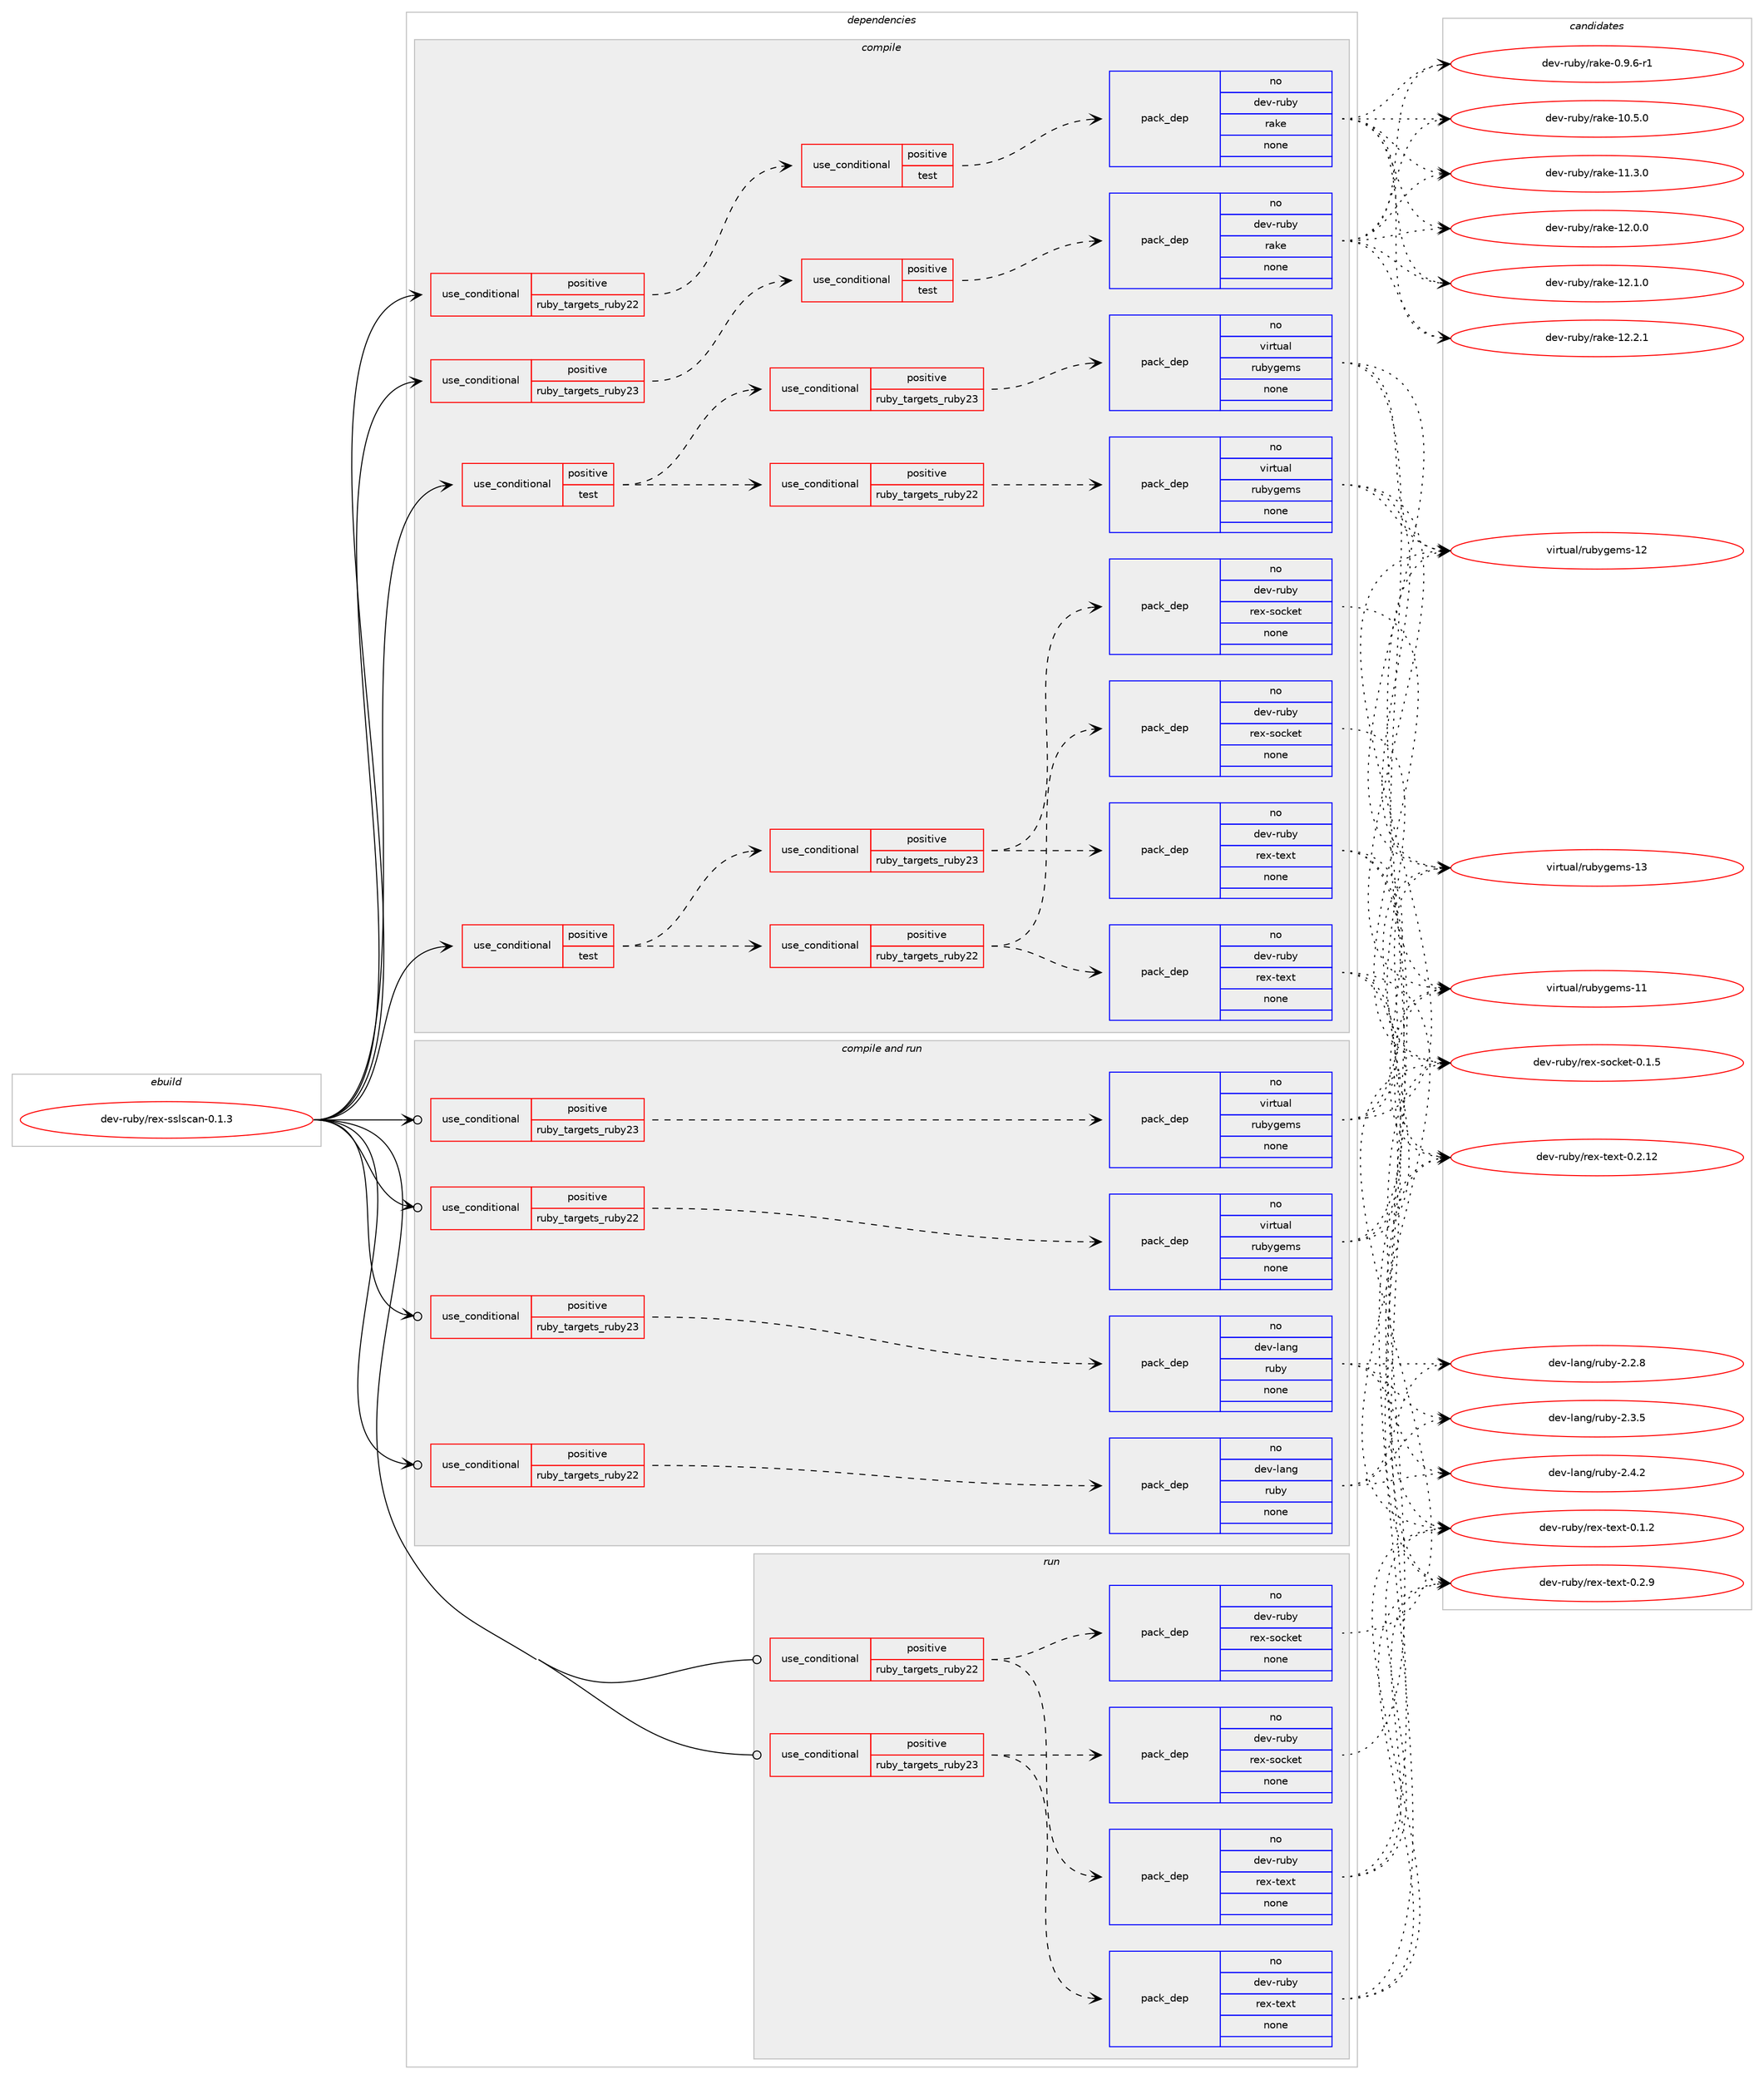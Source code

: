 digraph prolog {

# *************
# Graph options
# *************

newrank=true;
concentrate=true;
compound=true;
graph [rankdir=LR,fontname=Helvetica,fontsize=10,ranksep=1.5];#, ranksep=2.5, nodesep=0.2];
edge  [arrowhead=vee];
node  [fontname=Helvetica,fontsize=10];

# **********
# The ebuild
# **********

subgraph cluster_leftcol {
color=gray;
rank=same;
label=<<i>ebuild</i>>;
id [label="dev-ruby/rex-sslscan-0.1.3", color=red, width=4, href="../dev-ruby/rex-sslscan-0.1.3.svg"];
}

# ****************
# The dependencies
# ****************

subgraph cluster_midcol {
color=gray;
label=<<i>dependencies</i>>;
subgraph cluster_compile {
fillcolor="#eeeeee";
style=filled;
label=<<i>compile</i>>;
subgraph cond68689 {
dependency261820 [label=<<TABLE BORDER="0" CELLBORDER="1" CELLSPACING="0" CELLPADDING="4"><TR><TD ROWSPAN="3" CELLPADDING="10">use_conditional</TD></TR><TR><TD>positive</TD></TR><TR><TD>ruby_targets_ruby22</TD></TR></TABLE>>, shape=none, color=red];
subgraph cond68690 {
dependency261821 [label=<<TABLE BORDER="0" CELLBORDER="1" CELLSPACING="0" CELLPADDING="4"><TR><TD ROWSPAN="3" CELLPADDING="10">use_conditional</TD></TR><TR><TD>positive</TD></TR><TR><TD>test</TD></TR></TABLE>>, shape=none, color=red];
subgraph pack189017 {
dependency261822 [label=<<TABLE BORDER="0" CELLBORDER="1" CELLSPACING="0" CELLPADDING="4" WIDTH="220"><TR><TD ROWSPAN="6" CELLPADDING="30">pack_dep</TD></TR><TR><TD WIDTH="110">no</TD></TR><TR><TD>dev-ruby</TD></TR><TR><TD>rake</TD></TR><TR><TD>none</TD></TR><TR><TD></TD></TR></TABLE>>, shape=none, color=blue];
}
dependency261821:e -> dependency261822:w [weight=20,style="dashed",arrowhead="vee"];
}
dependency261820:e -> dependency261821:w [weight=20,style="dashed",arrowhead="vee"];
}
id:e -> dependency261820:w [weight=20,style="solid",arrowhead="vee"];
subgraph cond68691 {
dependency261823 [label=<<TABLE BORDER="0" CELLBORDER="1" CELLSPACING="0" CELLPADDING="4"><TR><TD ROWSPAN="3" CELLPADDING="10">use_conditional</TD></TR><TR><TD>positive</TD></TR><TR><TD>ruby_targets_ruby23</TD></TR></TABLE>>, shape=none, color=red];
subgraph cond68692 {
dependency261824 [label=<<TABLE BORDER="0" CELLBORDER="1" CELLSPACING="0" CELLPADDING="4"><TR><TD ROWSPAN="3" CELLPADDING="10">use_conditional</TD></TR><TR><TD>positive</TD></TR><TR><TD>test</TD></TR></TABLE>>, shape=none, color=red];
subgraph pack189018 {
dependency261825 [label=<<TABLE BORDER="0" CELLBORDER="1" CELLSPACING="0" CELLPADDING="4" WIDTH="220"><TR><TD ROWSPAN="6" CELLPADDING="30">pack_dep</TD></TR><TR><TD WIDTH="110">no</TD></TR><TR><TD>dev-ruby</TD></TR><TR><TD>rake</TD></TR><TR><TD>none</TD></TR><TR><TD></TD></TR></TABLE>>, shape=none, color=blue];
}
dependency261824:e -> dependency261825:w [weight=20,style="dashed",arrowhead="vee"];
}
dependency261823:e -> dependency261824:w [weight=20,style="dashed",arrowhead="vee"];
}
id:e -> dependency261823:w [weight=20,style="solid",arrowhead="vee"];
subgraph cond68693 {
dependency261826 [label=<<TABLE BORDER="0" CELLBORDER="1" CELLSPACING="0" CELLPADDING="4"><TR><TD ROWSPAN="3" CELLPADDING="10">use_conditional</TD></TR><TR><TD>positive</TD></TR><TR><TD>test</TD></TR></TABLE>>, shape=none, color=red];
subgraph cond68694 {
dependency261827 [label=<<TABLE BORDER="0" CELLBORDER="1" CELLSPACING="0" CELLPADDING="4"><TR><TD ROWSPAN="3" CELLPADDING="10">use_conditional</TD></TR><TR><TD>positive</TD></TR><TR><TD>ruby_targets_ruby22</TD></TR></TABLE>>, shape=none, color=red];
subgraph pack189019 {
dependency261828 [label=<<TABLE BORDER="0" CELLBORDER="1" CELLSPACING="0" CELLPADDING="4" WIDTH="220"><TR><TD ROWSPAN="6" CELLPADDING="30">pack_dep</TD></TR><TR><TD WIDTH="110">no</TD></TR><TR><TD>dev-ruby</TD></TR><TR><TD>rex-socket</TD></TR><TR><TD>none</TD></TR><TR><TD></TD></TR></TABLE>>, shape=none, color=blue];
}
dependency261827:e -> dependency261828:w [weight=20,style="dashed",arrowhead="vee"];
subgraph pack189020 {
dependency261829 [label=<<TABLE BORDER="0" CELLBORDER="1" CELLSPACING="0" CELLPADDING="4" WIDTH="220"><TR><TD ROWSPAN="6" CELLPADDING="30">pack_dep</TD></TR><TR><TD WIDTH="110">no</TD></TR><TR><TD>dev-ruby</TD></TR><TR><TD>rex-text</TD></TR><TR><TD>none</TD></TR><TR><TD></TD></TR></TABLE>>, shape=none, color=blue];
}
dependency261827:e -> dependency261829:w [weight=20,style="dashed",arrowhead="vee"];
}
dependency261826:e -> dependency261827:w [weight=20,style="dashed",arrowhead="vee"];
subgraph cond68695 {
dependency261830 [label=<<TABLE BORDER="0" CELLBORDER="1" CELLSPACING="0" CELLPADDING="4"><TR><TD ROWSPAN="3" CELLPADDING="10">use_conditional</TD></TR><TR><TD>positive</TD></TR><TR><TD>ruby_targets_ruby23</TD></TR></TABLE>>, shape=none, color=red];
subgraph pack189021 {
dependency261831 [label=<<TABLE BORDER="0" CELLBORDER="1" CELLSPACING="0" CELLPADDING="4" WIDTH="220"><TR><TD ROWSPAN="6" CELLPADDING="30">pack_dep</TD></TR><TR><TD WIDTH="110">no</TD></TR><TR><TD>dev-ruby</TD></TR><TR><TD>rex-socket</TD></TR><TR><TD>none</TD></TR><TR><TD></TD></TR></TABLE>>, shape=none, color=blue];
}
dependency261830:e -> dependency261831:w [weight=20,style="dashed",arrowhead="vee"];
subgraph pack189022 {
dependency261832 [label=<<TABLE BORDER="0" CELLBORDER="1" CELLSPACING="0" CELLPADDING="4" WIDTH="220"><TR><TD ROWSPAN="6" CELLPADDING="30">pack_dep</TD></TR><TR><TD WIDTH="110">no</TD></TR><TR><TD>dev-ruby</TD></TR><TR><TD>rex-text</TD></TR><TR><TD>none</TD></TR><TR><TD></TD></TR></TABLE>>, shape=none, color=blue];
}
dependency261830:e -> dependency261832:w [weight=20,style="dashed",arrowhead="vee"];
}
dependency261826:e -> dependency261830:w [weight=20,style="dashed",arrowhead="vee"];
}
id:e -> dependency261826:w [weight=20,style="solid",arrowhead="vee"];
subgraph cond68696 {
dependency261833 [label=<<TABLE BORDER="0" CELLBORDER="1" CELLSPACING="0" CELLPADDING="4"><TR><TD ROWSPAN="3" CELLPADDING="10">use_conditional</TD></TR><TR><TD>positive</TD></TR><TR><TD>test</TD></TR></TABLE>>, shape=none, color=red];
subgraph cond68697 {
dependency261834 [label=<<TABLE BORDER="0" CELLBORDER="1" CELLSPACING="0" CELLPADDING="4"><TR><TD ROWSPAN="3" CELLPADDING="10">use_conditional</TD></TR><TR><TD>positive</TD></TR><TR><TD>ruby_targets_ruby22</TD></TR></TABLE>>, shape=none, color=red];
subgraph pack189023 {
dependency261835 [label=<<TABLE BORDER="0" CELLBORDER="1" CELLSPACING="0" CELLPADDING="4" WIDTH="220"><TR><TD ROWSPAN="6" CELLPADDING="30">pack_dep</TD></TR><TR><TD WIDTH="110">no</TD></TR><TR><TD>virtual</TD></TR><TR><TD>rubygems</TD></TR><TR><TD>none</TD></TR><TR><TD></TD></TR></TABLE>>, shape=none, color=blue];
}
dependency261834:e -> dependency261835:w [weight=20,style="dashed",arrowhead="vee"];
}
dependency261833:e -> dependency261834:w [weight=20,style="dashed",arrowhead="vee"];
subgraph cond68698 {
dependency261836 [label=<<TABLE BORDER="0" CELLBORDER="1" CELLSPACING="0" CELLPADDING="4"><TR><TD ROWSPAN="3" CELLPADDING="10">use_conditional</TD></TR><TR><TD>positive</TD></TR><TR><TD>ruby_targets_ruby23</TD></TR></TABLE>>, shape=none, color=red];
subgraph pack189024 {
dependency261837 [label=<<TABLE BORDER="0" CELLBORDER="1" CELLSPACING="0" CELLPADDING="4" WIDTH="220"><TR><TD ROWSPAN="6" CELLPADDING="30">pack_dep</TD></TR><TR><TD WIDTH="110">no</TD></TR><TR><TD>virtual</TD></TR><TR><TD>rubygems</TD></TR><TR><TD>none</TD></TR><TR><TD></TD></TR></TABLE>>, shape=none, color=blue];
}
dependency261836:e -> dependency261837:w [weight=20,style="dashed",arrowhead="vee"];
}
dependency261833:e -> dependency261836:w [weight=20,style="dashed",arrowhead="vee"];
}
id:e -> dependency261833:w [weight=20,style="solid",arrowhead="vee"];
}
subgraph cluster_compileandrun {
fillcolor="#eeeeee";
style=filled;
label=<<i>compile and run</i>>;
subgraph cond68699 {
dependency261838 [label=<<TABLE BORDER="0" CELLBORDER="1" CELLSPACING="0" CELLPADDING="4"><TR><TD ROWSPAN="3" CELLPADDING="10">use_conditional</TD></TR><TR><TD>positive</TD></TR><TR><TD>ruby_targets_ruby22</TD></TR></TABLE>>, shape=none, color=red];
subgraph pack189025 {
dependency261839 [label=<<TABLE BORDER="0" CELLBORDER="1" CELLSPACING="0" CELLPADDING="4" WIDTH="220"><TR><TD ROWSPAN="6" CELLPADDING="30">pack_dep</TD></TR><TR><TD WIDTH="110">no</TD></TR><TR><TD>dev-lang</TD></TR><TR><TD>ruby</TD></TR><TR><TD>none</TD></TR><TR><TD></TD></TR></TABLE>>, shape=none, color=blue];
}
dependency261838:e -> dependency261839:w [weight=20,style="dashed",arrowhead="vee"];
}
id:e -> dependency261838:w [weight=20,style="solid",arrowhead="odotvee"];
subgraph cond68700 {
dependency261840 [label=<<TABLE BORDER="0" CELLBORDER="1" CELLSPACING="0" CELLPADDING="4"><TR><TD ROWSPAN="3" CELLPADDING="10">use_conditional</TD></TR><TR><TD>positive</TD></TR><TR><TD>ruby_targets_ruby22</TD></TR></TABLE>>, shape=none, color=red];
subgraph pack189026 {
dependency261841 [label=<<TABLE BORDER="0" CELLBORDER="1" CELLSPACING="0" CELLPADDING="4" WIDTH="220"><TR><TD ROWSPAN="6" CELLPADDING="30">pack_dep</TD></TR><TR><TD WIDTH="110">no</TD></TR><TR><TD>virtual</TD></TR><TR><TD>rubygems</TD></TR><TR><TD>none</TD></TR><TR><TD></TD></TR></TABLE>>, shape=none, color=blue];
}
dependency261840:e -> dependency261841:w [weight=20,style="dashed",arrowhead="vee"];
}
id:e -> dependency261840:w [weight=20,style="solid",arrowhead="odotvee"];
subgraph cond68701 {
dependency261842 [label=<<TABLE BORDER="0" CELLBORDER="1" CELLSPACING="0" CELLPADDING="4"><TR><TD ROWSPAN="3" CELLPADDING="10">use_conditional</TD></TR><TR><TD>positive</TD></TR><TR><TD>ruby_targets_ruby23</TD></TR></TABLE>>, shape=none, color=red];
subgraph pack189027 {
dependency261843 [label=<<TABLE BORDER="0" CELLBORDER="1" CELLSPACING="0" CELLPADDING="4" WIDTH="220"><TR><TD ROWSPAN="6" CELLPADDING="30">pack_dep</TD></TR><TR><TD WIDTH="110">no</TD></TR><TR><TD>dev-lang</TD></TR><TR><TD>ruby</TD></TR><TR><TD>none</TD></TR><TR><TD></TD></TR></TABLE>>, shape=none, color=blue];
}
dependency261842:e -> dependency261843:w [weight=20,style="dashed",arrowhead="vee"];
}
id:e -> dependency261842:w [weight=20,style="solid",arrowhead="odotvee"];
subgraph cond68702 {
dependency261844 [label=<<TABLE BORDER="0" CELLBORDER="1" CELLSPACING="0" CELLPADDING="4"><TR><TD ROWSPAN="3" CELLPADDING="10">use_conditional</TD></TR><TR><TD>positive</TD></TR><TR><TD>ruby_targets_ruby23</TD></TR></TABLE>>, shape=none, color=red];
subgraph pack189028 {
dependency261845 [label=<<TABLE BORDER="0" CELLBORDER="1" CELLSPACING="0" CELLPADDING="4" WIDTH="220"><TR><TD ROWSPAN="6" CELLPADDING="30">pack_dep</TD></TR><TR><TD WIDTH="110">no</TD></TR><TR><TD>virtual</TD></TR><TR><TD>rubygems</TD></TR><TR><TD>none</TD></TR><TR><TD></TD></TR></TABLE>>, shape=none, color=blue];
}
dependency261844:e -> dependency261845:w [weight=20,style="dashed",arrowhead="vee"];
}
id:e -> dependency261844:w [weight=20,style="solid",arrowhead="odotvee"];
}
subgraph cluster_run {
fillcolor="#eeeeee";
style=filled;
label=<<i>run</i>>;
subgraph cond68703 {
dependency261846 [label=<<TABLE BORDER="0" CELLBORDER="1" CELLSPACING="0" CELLPADDING="4"><TR><TD ROWSPAN="3" CELLPADDING="10">use_conditional</TD></TR><TR><TD>positive</TD></TR><TR><TD>ruby_targets_ruby22</TD></TR></TABLE>>, shape=none, color=red];
subgraph pack189029 {
dependency261847 [label=<<TABLE BORDER="0" CELLBORDER="1" CELLSPACING="0" CELLPADDING="4" WIDTH="220"><TR><TD ROWSPAN="6" CELLPADDING="30">pack_dep</TD></TR><TR><TD WIDTH="110">no</TD></TR><TR><TD>dev-ruby</TD></TR><TR><TD>rex-socket</TD></TR><TR><TD>none</TD></TR><TR><TD></TD></TR></TABLE>>, shape=none, color=blue];
}
dependency261846:e -> dependency261847:w [weight=20,style="dashed",arrowhead="vee"];
subgraph pack189030 {
dependency261848 [label=<<TABLE BORDER="0" CELLBORDER="1" CELLSPACING="0" CELLPADDING="4" WIDTH="220"><TR><TD ROWSPAN="6" CELLPADDING="30">pack_dep</TD></TR><TR><TD WIDTH="110">no</TD></TR><TR><TD>dev-ruby</TD></TR><TR><TD>rex-text</TD></TR><TR><TD>none</TD></TR><TR><TD></TD></TR></TABLE>>, shape=none, color=blue];
}
dependency261846:e -> dependency261848:w [weight=20,style="dashed",arrowhead="vee"];
}
id:e -> dependency261846:w [weight=20,style="solid",arrowhead="odot"];
subgraph cond68704 {
dependency261849 [label=<<TABLE BORDER="0" CELLBORDER="1" CELLSPACING="0" CELLPADDING="4"><TR><TD ROWSPAN="3" CELLPADDING="10">use_conditional</TD></TR><TR><TD>positive</TD></TR><TR><TD>ruby_targets_ruby23</TD></TR></TABLE>>, shape=none, color=red];
subgraph pack189031 {
dependency261850 [label=<<TABLE BORDER="0" CELLBORDER="1" CELLSPACING="0" CELLPADDING="4" WIDTH="220"><TR><TD ROWSPAN="6" CELLPADDING="30">pack_dep</TD></TR><TR><TD WIDTH="110">no</TD></TR><TR><TD>dev-ruby</TD></TR><TR><TD>rex-socket</TD></TR><TR><TD>none</TD></TR><TR><TD></TD></TR></TABLE>>, shape=none, color=blue];
}
dependency261849:e -> dependency261850:w [weight=20,style="dashed",arrowhead="vee"];
subgraph pack189032 {
dependency261851 [label=<<TABLE BORDER="0" CELLBORDER="1" CELLSPACING="0" CELLPADDING="4" WIDTH="220"><TR><TD ROWSPAN="6" CELLPADDING="30">pack_dep</TD></TR><TR><TD WIDTH="110">no</TD></TR><TR><TD>dev-ruby</TD></TR><TR><TD>rex-text</TD></TR><TR><TD>none</TD></TR><TR><TD></TD></TR></TABLE>>, shape=none, color=blue];
}
dependency261849:e -> dependency261851:w [weight=20,style="dashed",arrowhead="vee"];
}
id:e -> dependency261849:w [weight=20,style="solid",arrowhead="odot"];
}
}

# **************
# The candidates
# **************

subgraph cluster_choices {
rank=same;
color=gray;
label=<<i>candidates</i>>;

subgraph choice189017 {
color=black;
nodesep=1;
choice100101118451141179812147114971071014548465746544511449 [label="dev-ruby/rake-0.9.6-r1", color=red, width=4,href="../dev-ruby/rake-0.9.6-r1.svg"];
choice1001011184511411798121471149710710145494846534648 [label="dev-ruby/rake-10.5.0", color=red, width=4,href="../dev-ruby/rake-10.5.0.svg"];
choice1001011184511411798121471149710710145494946514648 [label="dev-ruby/rake-11.3.0", color=red, width=4,href="../dev-ruby/rake-11.3.0.svg"];
choice1001011184511411798121471149710710145495046484648 [label="dev-ruby/rake-12.0.0", color=red, width=4,href="../dev-ruby/rake-12.0.0.svg"];
choice1001011184511411798121471149710710145495046494648 [label="dev-ruby/rake-12.1.0", color=red, width=4,href="../dev-ruby/rake-12.1.0.svg"];
choice1001011184511411798121471149710710145495046504649 [label="dev-ruby/rake-12.2.1", color=red, width=4,href="../dev-ruby/rake-12.2.1.svg"];
dependency261822:e -> choice100101118451141179812147114971071014548465746544511449:w [style=dotted,weight="100"];
dependency261822:e -> choice1001011184511411798121471149710710145494846534648:w [style=dotted,weight="100"];
dependency261822:e -> choice1001011184511411798121471149710710145494946514648:w [style=dotted,weight="100"];
dependency261822:e -> choice1001011184511411798121471149710710145495046484648:w [style=dotted,weight="100"];
dependency261822:e -> choice1001011184511411798121471149710710145495046494648:w [style=dotted,weight="100"];
dependency261822:e -> choice1001011184511411798121471149710710145495046504649:w [style=dotted,weight="100"];
}
subgraph choice189018 {
color=black;
nodesep=1;
choice100101118451141179812147114971071014548465746544511449 [label="dev-ruby/rake-0.9.6-r1", color=red, width=4,href="../dev-ruby/rake-0.9.6-r1.svg"];
choice1001011184511411798121471149710710145494846534648 [label="dev-ruby/rake-10.5.0", color=red, width=4,href="../dev-ruby/rake-10.5.0.svg"];
choice1001011184511411798121471149710710145494946514648 [label="dev-ruby/rake-11.3.0", color=red, width=4,href="../dev-ruby/rake-11.3.0.svg"];
choice1001011184511411798121471149710710145495046484648 [label="dev-ruby/rake-12.0.0", color=red, width=4,href="../dev-ruby/rake-12.0.0.svg"];
choice1001011184511411798121471149710710145495046494648 [label="dev-ruby/rake-12.1.0", color=red, width=4,href="../dev-ruby/rake-12.1.0.svg"];
choice1001011184511411798121471149710710145495046504649 [label="dev-ruby/rake-12.2.1", color=red, width=4,href="../dev-ruby/rake-12.2.1.svg"];
dependency261825:e -> choice100101118451141179812147114971071014548465746544511449:w [style=dotted,weight="100"];
dependency261825:e -> choice1001011184511411798121471149710710145494846534648:w [style=dotted,weight="100"];
dependency261825:e -> choice1001011184511411798121471149710710145494946514648:w [style=dotted,weight="100"];
dependency261825:e -> choice1001011184511411798121471149710710145495046484648:w [style=dotted,weight="100"];
dependency261825:e -> choice1001011184511411798121471149710710145495046494648:w [style=dotted,weight="100"];
dependency261825:e -> choice1001011184511411798121471149710710145495046504649:w [style=dotted,weight="100"];
}
subgraph choice189019 {
color=black;
nodesep=1;
choice1001011184511411798121471141011204511511199107101116454846494653 [label="dev-ruby/rex-socket-0.1.5", color=red, width=4,href="../dev-ruby/rex-socket-0.1.5.svg"];
dependency261828:e -> choice1001011184511411798121471141011204511511199107101116454846494653:w [style=dotted,weight="100"];
}
subgraph choice189020 {
color=black;
nodesep=1;
choice10010111845114117981214711410112045116101120116454846494650 [label="dev-ruby/rex-text-0.1.2", color=red, width=4,href="../dev-ruby/rex-text-0.1.2.svg"];
choice1001011184511411798121471141011204511610112011645484650464950 [label="dev-ruby/rex-text-0.2.12", color=red, width=4,href="../dev-ruby/rex-text-0.2.12.svg"];
choice10010111845114117981214711410112045116101120116454846504657 [label="dev-ruby/rex-text-0.2.9", color=red, width=4,href="../dev-ruby/rex-text-0.2.9.svg"];
dependency261829:e -> choice10010111845114117981214711410112045116101120116454846494650:w [style=dotted,weight="100"];
dependency261829:e -> choice1001011184511411798121471141011204511610112011645484650464950:w [style=dotted,weight="100"];
dependency261829:e -> choice10010111845114117981214711410112045116101120116454846504657:w [style=dotted,weight="100"];
}
subgraph choice189021 {
color=black;
nodesep=1;
choice1001011184511411798121471141011204511511199107101116454846494653 [label="dev-ruby/rex-socket-0.1.5", color=red, width=4,href="../dev-ruby/rex-socket-0.1.5.svg"];
dependency261831:e -> choice1001011184511411798121471141011204511511199107101116454846494653:w [style=dotted,weight="100"];
}
subgraph choice189022 {
color=black;
nodesep=1;
choice10010111845114117981214711410112045116101120116454846494650 [label="dev-ruby/rex-text-0.1.2", color=red, width=4,href="../dev-ruby/rex-text-0.1.2.svg"];
choice1001011184511411798121471141011204511610112011645484650464950 [label="dev-ruby/rex-text-0.2.12", color=red, width=4,href="../dev-ruby/rex-text-0.2.12.svg"];
choice10010111845114117981214711410112045116101120116454846504657 [label="dev-ruby/rex-text-0.2.9", color=red, width=4,href="../dev-ruby/rex-text-0.2.9.svg"];
dependency261832:e -> choice10010111845114117981214711410112045116101120116454846494650:w [style=dotted,weight="100"];
dependency261832:e -> choice1001011184511411798121471141011204511610112011645484650464950:w [style=dotted,weight="100"];
dependency261832:e -> choice10010111845114117981214711410112045116101120116454846504657:w [style=dotted,weight="100"];
}
subgraph choice189023 {
color=black;
nodesep=1;
choice118105114116117971084711411798121103101109115454949 [label="virtual/rubygems-11", color=red, width=4,href="../virtual/rubygems-11.svg"];
choice118105114116117971084711411798121103101109115454950 [label="virtual/rubygems-12", color=red, width=4,href="../virtual/rubygems-12.svg"];
choice118105114116117971084711411798121103101109115454951 [label="virtual/rubygems-13", color=red, width=4,href="../virtual/rubygems-13.svg"];
dependency261835:e -> choice118105114116117971084711411798121103101109115454949:w [style=dotted,weight="100"];
dependency261835:e -> choice118105114116117971084711411798121103101109115454950:w [style=dotted,weight="100"];
dependency261835:e -> choice118105114116117971084711411798121103101109115454951:w [style=dotted,weight="100"];
}
subgraph choice189024 {
color=black;
nodesep=1;
choice118105114116117971084711411798121103101109115454949 [label="virtual/rubygems-11", color=red, width=4,href="../virtual/rubygems-11.svg"];
choice118105114116117971084711411798121103101109115454950 [label="virtual/rubygems-12", color=red, width=4,href="../virtual/rubygems-12.svg"];
choice118105114116117971084711411798121103101109115454951 [label="virtual/rubygems-13", color=red, width=4,href="../virtual/rubygems-13.svg"];
dependency261837:e -> choice118105114116117971084711411798121103101109115454949:w [style=dotted,weight="100"];
dependency261837:e -> choice118105114116117971084711411798121103101109115454950:w [style=dotted,weight="100"];
dependency261837:e -> choice118105114116117971084711411798121103101109115454951:w [style=dotted,weight="100"];
}
subgraph choice189025 {
color=black;
nodesep=1;
choice10010111845108971101034711411798121455046504656 [label="dev-lang/ruby-2.2.8", color=red, width=4,href="../dev-lang/ruby-2.2.8.svg"];
choice10010111845108971101034711411798121455046514653 [label="dev-lang/ruby-2.3.5", color=red, width=4,href="../dev-lang/ruby-2.3.5.svg"];
choice10010111845108971101034711411798121455046524650 [label="dev-lang/ruby-2.4.2", color=red, width=4,href="../dev-lang/ruby-2.4.2.svg"];
dependency261839:e -> choice10010111845108971101034711411798121455046504656:w [style=dotted,weight="100"];
dependency261839:e -> choice10010111845108971101034711411798121455046514653:w [style=dotted,weight="100"];
dependency261839:e -> choice10010111845108971101034711411798121455046524650:w [style=dotted,weight="100"];
}
subgraph choice189026 {
color=black;
nodesep=1;
choice118105114116117971084711411798121103101109115454949 [label="virtual/rubygems-11", color=red, width=4,href="../virtual/rubygems-11.svg"];
choice118105114116117971084711411798121103101109115454950 [label="virtual/rubygems-12", color=red, width=4,href="../virtual/rubygems-12.svg"];
choice118105114116117971084711411798121103101109115454951 [label="virtual/rubygems-13", color=red, width=4,href="../virtual/rubygems-13.svg"];
dependency261841:e -> choice118105114116117971084711411798121103101109115454949:w [style=dotted,weight="100"];
dependency261841:e -> choice118105114116117971084711411798121103101109115454950:w [style=dotted,weight="100"];
dependency261841:e -> choice118105114116117971084711411798121103101109115454951:w [style=dotted,weight="100"];
}
subgraph choice189027 {
color=black;
nodesep=1;
choice10010111845108971101034711411798121455046504656 [label="dev-lang/ruby-2.2.8", color=red, width=4,href="../dev-lang/ruby-2.2.8.svg"];
choice10010111845108971101034711411798121455046514653 [label="dev-lang/ruby-2.3.5", color=red, width=4,href="../dev-lang/ruby-2.3.5.svg"];
choice10010111845108971101034711411798121455046524650 [label="dev-lang/ruby-2.4.2", color=red, width=4,href="../dev-lang/ruby-2.4.2.svg"];
dependency261843:e -> choice10010111845108971101034711411798121455046504656:w [style=dotted,weight="100"];
dependency261843:e -> choice10010111845108971101034711411798121455046514653:w [style=dotted,weight="100"];
dependency261843:e -> choice10010111845108971101034711411798121455046524650:w [style=dotted,weight="100"];
}
subgraph choice189028 {
color=black;
nodesep=1;
choice118105114116117971084711411798121103101109115454949 [label="virtual/rubygems-11", color=red, width=4,href="../virtual/rubygems-11.svg"];
choice118105114116117971084711411798121103101109115454950 [label="virtual/rubygems-12", color=red, width=4,href="../virtual/rubygems-12.svg"];
choice118105114116117971084711411798121103101109115454951 [label="virtual/rubygems-13", color=red, width=4,href="../virtual/rubygems-13.svg"];
dependency261845:e -> choice118105114116117971084711411798121103101109115454949:w [style=dotted,weight="100"];
dependency261845:e -> choice118105114116117971084711411798121103101109115454950:w [style=dotted,weight="100"];
dependency261845:e -> choice118105114116117971084711411798121103101109115454951:w [style=dotted,weight="100"];
}
subgraph choice189029 {
color=black;
nodesep=1;
choice1001011184511411798121471141011204511511199107101116454846494653 [label="dev-ruby/rex-socket-0.1.5", color=red, width=4,href="../dev-ruby/rex-socket-0.1.5.svg"];
dependency261847:e -> choice1001011184511411798121471141011204511511199107101116454846494653:w [style=dotted,weight="100"];
}
subgraph choice189030 {
color=black;
nodesep=1;
choice10010111845114117981214711410112045116101120116454846494650 [label="dev-ruby/rex-text-0.1.2", color=red, width=4,href="../dev-ruby/rex-text-0.1.2.svg"];
choice1001011184511411798121471141011204511610112011645484650464950 [label="dev-ruby/rex-text-0.2.12", color=red, width=4,href="../dev-ruby/rex-text-0.2.12.svg"];
choice10010111845114117981214711410112045116101120116454846504657 [label="dev-ruby/rex-text-0.2.9", color=red, width=4,href="../dev-ruby/rex-text-0.2.9.svg"];
dependency261848:e -> choice10010111845114117981214711410112045116101120116454846494650:w [style=dotted,weight="100"];
dependency261848:e -> choice1001011184511411798121471141011204511610112011645484650464950:w [style=dotted,weight="100"];
dependency261848:e -> choice10010111845114117981214711410112045116101120116454846504657:w [style=dotted,weight="100"];
}
subgraph choice189031 {
color=black;
nodesep=1;
choice1001011184511411798121471141011204511511199107101116454846494653 [label="dev-ruby/rex-socket-0.1.5", color=red, width=4,href="../dev-ruby/rex-socket-0.1.5.svg"];
dependency261850:e -> choice1001011184511411798121471141011204511511199107101116454846494653:w [style=dotted,weight="100"];
}
subgraph choice189032 {
color=black;
nodesep=1;
choice10010111845114117981214711410112045116101120116454846494650 [label="dev-ruby/rex-text-0.1.2", color=red, width=4,href="../dev-ruby/rex-text-0.1.2.svg"];
choice1001011184511411798121471141011204511610112011645484650464950 [label="dev-ruby/rex-text-0.2.12", color=red, width=4,href="../dev-ruby/rex-text-0.2.12.svg"];
choice10010111845114117981214711410112045116101120116454846504657 [label="dev-ruby/rex-text-0.2.9", color=red, width=4,href="../dev-ruby/rex-text-0.2.9.svg"];
dependency261851:e -> choice10010111845114117981214711410112045116101120116454846494650:w [style=dotted,weight="100"];
dependency261851:e -> choice1001011184511411798121471141011204511610112011645484650464950:w [style=dotted,weight="100"];
dependency261851:e -> choice10010111845114117981214711410112045116101120116454846504657:w [style=dotted,weight="100"];
}
}

}
